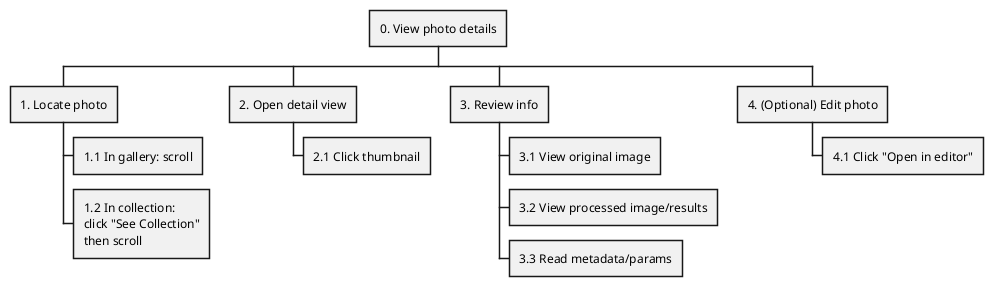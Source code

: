 @startwbs UC006
* 0. View photo details
** 1. Locate photo
*** 1.1 In gallery: scroll
*** 1.2 In collection:\nclick "See Collection"\nthen scroll
** 2. Open detail view
*** 2.1 Click thumbnail
** 3. Review info
*** 3.1 View original image
*** 3.2 View processed image/results
*** 3.3 Read metadata/params
** 4. (Optional) Edit photo
*** 4.1 Click "Open in editor"
@endwbs
